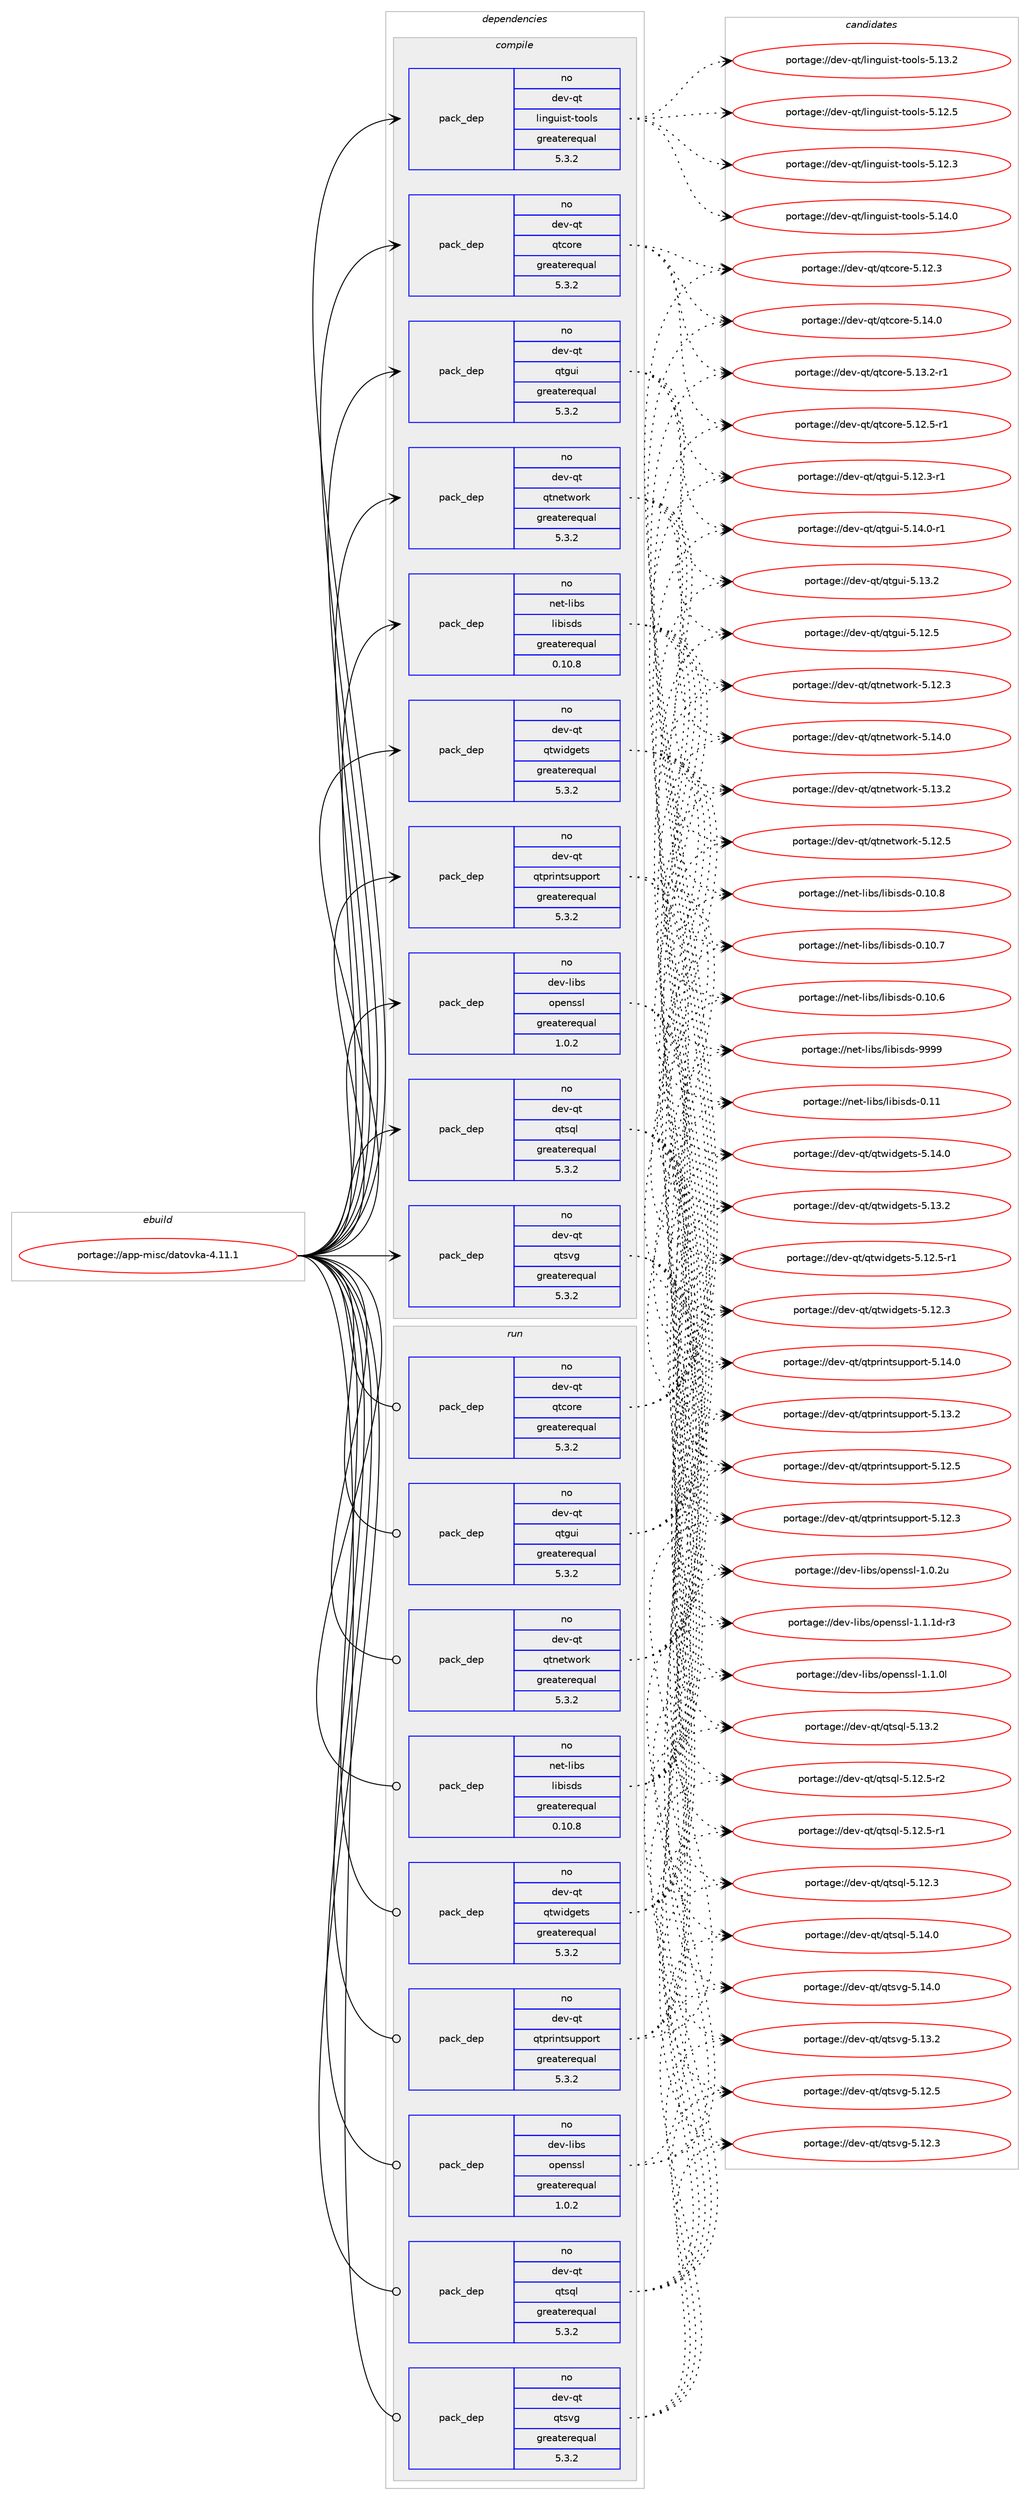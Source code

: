 digraph prolog {

# *************
# Graph options
# *************

newrank=true;
concentrate=true;
compound=true;
graph [rankdir=LR,fontname=Helvetica,fontsize=10,ranksep=1.5];#, ranksep=2.5, nodesep=0.2];
edge  [arrowhead=vee];
node  [fontname=Helvetica,fontsize=10];

# **********
# The ebuild
# **********

subgraph cluster_leftcol {
color=gray;
label=<<i>ebuild</i>>;
id [label="portage://app-misc/datovka-4.11.1", color=red, width=4, href="../app-misc/datovka-4.11.1.svg"];
}

# ****************
# The dependencies
# ****************

subgraph cluster_midcol {
color=gray;
label=<<i>dependencies</i>>;
subgraph cluster_compile {
fillcolor="#eeeeee";
style=filled;
label=<<i>compile</i>>;
subgraph pack461329 {
dependency613116 [label=<<TABLE BORDER="0" CELLBORDER="1" CELLSPACING="0" CELLPADDING="4" WIDTH="220"><TR><TD ROWSPAN="6" CELLPADDING="30">pack_dep</TD></TR><TR><TD WIDTH="110">no</TD></TR><TR><TD>dev-libs</TD></TR><TR><TD>openssl</TD></TR><TR><TD>greaterequal</TD></TR><TR><TD>1.0.2</TD></TR></TABLE>>, shape=none, color=blue];
}
id:e -> dependency613116:w [weight=20,style="solid",arrowhead="vee"];
subgraph pack461330 {
dependency613117 [label=<<TABLE BORDER="0" CELLBORDER="1" CELLSPACING="0" CELLPADDING="4" WIDTH="220"><TR><TD ROWSPAN="6" CELLPADDING="30">pack_dep</TD></TR><TR><TD WIDTH="110">no</TD></TR><TR><TD>dev-qt</TD></TR><TR><TD>linguist-tools</TD></TR><TR><TD>greaterequal</TD></TR><TR><TD>5.3.2</TD></TR></TABLE>>, shape=none, color=blue];
}
id:e -> dependency613117:w [weight=20,style="solid",arrowhead="vee"];
subgraph pack461331 {
dependency613118 [label=<<TABLE BORDER="0" CELLBORDER="1" CELLSPACING="0" CELLPADDING="4" WIDTH="220"><TR><TD ROWSPAN="6" CELLPADDING="30">pack_dep</TD></TR><TR><TD WIDTH="110">no</TD></TR><TR><TD>dev-qt</TD></TR><TR><TD>qtcore</TD></TR><TR><TD>greaterequal</TD></TR><TR><TD>5.3.2</TD></TR></TABLE>>, shape=none, color=blue];
}
id:e -> dependency613118:w [weight=20,style="solid",arrowhead="vee"];
subgraph pack461332 {
dependency613119 [label=<<TABLE BORDER="0" CELLBORDER="1" CELLSPACING="0" CELLPADDING="4" WIDTH="220"><TR><TD ROWSPAN="6" CELLPADDING="30">pack_dep</TD></TR><TR><TD WIDTH="110">no</TD></TR><TR><TD>dev-qt</TD></TR><TR><TD>qtgui</TD></TR><TR><TD>greaterequal</TD></TR><TR><TD>5.3.2</TD></TR></TABLE>>, shape=none, color=blue];
}
id:e -> dependency613119:w [weight=20,style="solid",arrowhead="vee"];
subgraph pack461333 {
dependency613120 [label=<<TABLE BORDER="0" CELLBORDER="1" CELLSPACING="0" CELLPADDING="4" WIDTH="220"><TR><TD ROWSPAN="6" CELLPADDING="30">pack_dep</TD></TR><TR><TD WIDTH="110">no</TD></TR><TR><TD>dev-qt</TD></TR><TR><TD>qtnetwork</TD></TR><TR><TD>greaterequal</TD></TR><TR><TD>5.3.2</TD></TR></TABLE>>, shape=none, color=blue];
}
id:e -> dependency613120:w [weight=20,style="solid",arrowhead="vee"];
subgraph pack461334 {
dependency613121 [label=<<TABLE BORDER="0" CELLBORDER="1" CELLSPACING="0" CELLPADDING="4" WIDTH="220"><TR><TD ROWSPAN="6" CELLPADDING="30">pack_dep</TD></TR><TR><TD WIDTH="110">no</TD></TR><TR><TD>dev-qt</TD></TR><TR><TD>qtprintsupport</TD></TR><TR><TD>greaterequal</TD></TR><TR><TD>5.3.2</TD></TR></TABLE>>, shape=none, color=blue];
}
id:e -> dependency613121:w [weight=20,style="solid",arrowhead="vee"];
subgraph pack461335 {
dependency613122 [label=<<TABLE BORDER="0" CELLBORDER="1" CELLSPACING="0" CELLPADDING="4" WIDTH="220"><TR><TD ROWSPAN="6" CELLPADDING="30">pack_dep</TD></TR><TR><TD WIDTH="110">no</TD></TR><TR><TD>dev-qt</TD></TR><TR><TD>qtsql</TD></TR><TR><TD>greaterequal</TD></TR><TR><TD>5.3.2</TD></TR></TABLE>>, shape=none, color=blue];
}
id:e -> dependency613122:w [weight=20,style="solid",arrowhead="vee"];
subgraph pack461336 {
dependency613123 [label=<<TABLE BORDER="0" CELLBORDER="1" CELLSPACING="0" CELLPADDING="4" WIDTH="220"><TR><TD ROWSPAN="6" CELLPADDING="30">pack_dep</TD></TR><TR><TD WIDTH="110">no</TD></TR><TR><TD>dev-qt</TD></TR><TR><TD>qtsvg</TD></TR><TR><TD>greaterequal</TD></TR><TR><TD>5.3.2</TD></TR></TABLE>>, shape=none, color=blue];
}
id:e -> dependency613123:w [weight=20,style="solid",arrowhead="vee"];
subgraph pack461337 {
dependency613124 [label=<<TABLE BORDER="0" CELLBORDER="1" CELLSPACING="0" CELLPADDING="4" WIDTH="220"><TR><TD ROWSPAN="6" CELLPADDING="30">pack_dep</TD></TR><TR><TD WIDTH="110">no</TD></TR><TR><TD>dev-qt</TD></TR><TR><TD>qtwidgets</TD></TR><TR><TD>greaterequal</TD></TR><TR><TD>5.3.2</TD></TR></TABLE>>, shape=none, color=blue];
}
id:e -> dependency613124:w [weight=20,style="solid",arrowhead="vee"];
subgraph pack461338 {
dependency613125 [label=<<TABLE BORDER="0" CELLBORDER="1" CELLSPACING="0" CELLPADDING="4" WIDTH="220"><TR><TD ROWSPAN="6" CELLPADDING="30">pack_dep</TD></TR><TR><TD WIDTH="110">no</TD></TR><TR><TD>net-libs</TD></TR><TR><TD>libisds</TD></TR><TR><TD>greaterequal</TD></TR><TR><TD>0.10.8</TD></TR></TABLE>>, shape=none, color=blue];
}
id:e -> dependency613125:w [weight=20,style="solid",arrowhead="vee"];
}
subgraph cluster_compileandrun {
fillcolor="#eeeeee";
style=filled;
label=<<i>compile and run</i>>;
}
subgraph cluster_run {
fillcolor="#eeeeee";
style=filled;
label=<<i>run</i>>;
subgraph pack461339 {
dependency613126 [label=<<TABLE BORDER="0" CELLBORDER="1" CELLSPACING="0" CELLPADDING="4" WIDTH="220"><TR><TD ROWSPAN="6" CELLPADDING="30">pack_dep</TD></TR><TR><TD WIDTH="110">no</TD></TR><TR><TD>dev-libs</TD></TR><TR><TD>openssl</TD></TR><TR><TD>greaterequal</TD></TR><TR><TD>1.0.2</TD></TR></TABLE>>, shape=none, color=blue];
}
id:e -> dependency613126:w [weight=20,style="solid",arrowhead="odot"];
subgraph pack461340 {
dependency613127 [label=<<TABLE BORDER="0" CELLBORDER="1" CELLSPACING="0" CELLPADDING="4" WIDTH="220"><TR><TD ROWSPAN="6" CELLPADDING="30">pack_dep</TD></TR><TR><TD WIDTH="110">no</TD></TR><TR><TD>dev-qt</TD></TR><TR><TD>qtcore</TD></TR><TR><TD>greaterequal</TD></TR><TR><TD>5.3.2</TD></TR></TABLE>>, shape=none, color=blue];
}
id:e -> dependency613127:w [weight=20,style="solid",arrowhead="odot"];
subgraph pack461341 {
dependency613128 [label=<<TABLE BORDER="0" CELLBORDER="1" CELLSPACING="0" CELLPADDING="4" WIDTH="220"><TR><TD ROWSPAN="6" CELLPADDING="30">pack_dep</TD></TR><TR><TD WIDTH="110">no</TD></TR><TR><TD>dev-qt</TD></TR><TR><TD>qtgui</TD></TR><TR><TD>greaterequal</TD></TR><TR><TD>5.3.2</TD></TR></TABLE>>, shape=none, color=blue];
}
id:e -> dependency613128:w [weight=20,style="solid",arrowhead="odot"];
subgraph pack461342 {
dependency613129 [label=<<TABLE BORDER="0" CELLBORDER="1" CELLSPACING="0" CELLPADDING="4" WIDTH="220"><TR><TD ROWSPAN="6" CELLPADDING="30">pack_dep</TD></TR><TR><TD WIDTH="110">no</TD></TR><TR><TD>dev-qt</TD></TR><TR><TD>qtnetwork</TD></TR><TR><TD>greaterequal</TD></TR><TR><TD>5.3.2</TD></TR></TABLE>>, shape=none, color=blue];
}
id:e -> dependency613129:w [weight=20,style="solid",arrowhead="odot"];
subgraph pack461343 {
dependency613130 [label=<<TABLE BORDER="0" CELLBORDER="1" CELLSPACING="0" CELLPADDING="4" WIDTH="220"><TR><TD ROWSPAN="6" CELLPADDING="30">pack_dep</TD></TR><TR><TD WIDTH="110">no</TD></TR><TR><TD>dev-qt</TD></TR><TR><TD>qtprintsupport</TD></TR><TR><TD>greaterequal</TD></TR><TR><TD>5.3.2</TD></TR></TABLE>>, shape=none, color=blue];
}
id:e -> dependency613130:w [weight=20,style="solid",arrowhead="odot"];
subgraph pack461344 {
dependency613131 [label=<<TABLE BORDER="0" CELLBORDER="1" CELLSPACING="0" CELLPADDING="4" WIDTH="220"><TR><TD ROWSPAN="6" CELLPADDING="30">pack_dep</TD></TR><TR><TD WIDTH="110">no</TD></TR><TR><TD>dev-qt</TD></TR><TR><TD>qtsql</TD></TR><TR><TD>greaterequal</TD></TR><TR><TD>5.3.2</TD></TR></TABLE>>, shape=none, color=blue];
}
id:e -> dependency613131:w [weight=20,style="solid",arrowhead="odot"];
subgraph pack461345 {
dependency613132 [label=<<TABLE BORDER="0" CELLBORDER="1" CELLSPACING="0" CELLPADDING="4" WIDTH="220"><TR><TD ROWSPAN="6" CELLPADDING="30">pack_dep</TD></TR><TR><TD WIDTH="110">no</TD></TR><TR><TD>dev-qt</TD></TR><TR><TD>qtsvg</TD></TR><TR><TD>greaterequal</TD></TR><TR><TD>5.3.2</TD></TR></TABLE>>, shape=none, color=blue];
}
id:e -> dependency613132:w [weight=20,style="solid",arrowhead="odot"];
subgraph pack461346 {
dependency613133 [label=<<TABLE BORDER="0" CELLBORDER="1" CELLSPACING="0" CELLPADDING="4" WIDTH="220"><TR><TD ROWSPAN="6" CELLPADDING="30">pack_dep</TD></TR><TR><TD WIDTH="110">no</TD></TR><TR><TD>dev-qt</TD></TR><TR><TD>qtwidgets</TD></TR><TR><TD>greaterequal</TD></TR><TR><TD>5.3.2</TD></TR></TABLE>>, shape=none, color=blue];
}
id:e -> dependency613133:w [weight=20,style="solid",arrowhead="odot"];
subgraph pack461347 {
dependency613134 [label=<<TABLE BORDER="0" CELLBORDER="1" CELLSPACING="0" CELLPADDING="4" WIDTH="220"><TR><TD ROWSPAN="6" CELLPADDING="30">pack_dep</TD></TR><TR><TD WIDTH="110">no</TD></TR><TR><TD>net-libs</TD></TR><TR><TD>libisds</TD></TR><TR><TD>greaterequal</TD></TR><TR><TD>0.10.8</TD></TR></TABLE>>, shape=none, color=blue];
}
id:e -> dependency613134:w [weight=20,style="solid",arrowhead="odot"];
}
}

# **************
# The candidates
# **************

subgraph cluster_choices {
rank=same;
color=gray;
label=<<i>candidates</i>>;

subgraph choice461329 {
color=black;
nodesep=1;
choice1001011184510810598115471111121011101151151084549464946491004511451 [label="portage://dev-libs/openssl-1.1.1d-r3", color=red, width=4,href="../dev-libs/openssl-1.1.1d-r3.svg"];
choice100101118451081059811547111112101110115115108454946494648108 [label="portage://dev-libs/openssl-1.1.0l", color=red, width=4,href="../dev-libs/openssl-1.1.0l.svg"];
choice100101118451081059811547111112101110115115108454946484650117 [label="portage://dev-libs/openssl-1.0.2u", color=red, width=4,href="../dev-libs/openssl-1.0.2u.svg"];
dependency613116:e -> choice1001011184510810598115471111121011101151151084549464946491004511451:w [style=dotted,weight="100"];
dependency613116:e -> choice100101118451081059811547111112101110115115108454946494648108:w [style=dotted,weight="100"];
dependency613116:e -> choice100101118451081059811547111112101110115115108454946484650117:w [style=dotted,weight="100"];
}
subgraph choice461330 {
color=black;
nodesep=1;
choice10010111845113116471081051101031171051151164511611111110811545534649524648 [label="portage://dev-qt/linguist-tools-5.14.0", color=red, width=4,href="../dev-qt/linguist-tools-5.14.0.svg"];
choice10010111845113116471081051101031171051151164511611111110811545534649514650 [label="portage://dev-qt/linguist-tools-5.13.2", color=red, width=4,href="../dev-qt/linguist-tools-5.13.2.svg"];
choice10010111845113116471081051101031171051151164511611111110811545534649504653 [label="portage://dev-qt/linguist-tools-5.12.5", color=red, width=4,href="../dev-qt/linguist-tools-5.12.5.svg"];
choice10010111845113116471081051101031171051151164511611111110811545534649504651 [label="portage://dev-qt/linguist-tools-5.12.3", color=red, width=4,href="../dev-qt/linguist-tools-5.12.3.svg"];
dependency613117:e -> choice10010111845113116471081051101031171051151164511611111110811545534649524648:w [style=dotted,weight="100"];
dependency613117:e -> choice10010111845113116471081051101031171051151164511611111110811545534649514650:w [style=dotted,weight="100"];
dependency613117:e -> choice10010111845113116471081051101031171051151164511611111110811545534649504653:w [style=dotted,weight="100"];
dependency613117:e -> choice10010111845113116471081051101031171051151164511611111110811545534649504651:w [style=dotted,weight="100"];
}
subgraph choice461331 {
color=black;
nodesep=1;
choice10010111845113116471131169911111410145534649524648 [label="portage://dev-qt/qtcore-5.14.0", color=red, width=4,href="../dev-qt/qtcore-5.14.0.svg"];
choice100101118451131164711311699111114101455346495146504511449 [label="portage://dev-qt/qtcore-5.13.2-r1", color=red, width=4,href="../dev-qt/qtcore-5.13.2-r1.svg"];
choice100101118451131164711311699111114101455346495046534511449 [label="portage://dev-qt/qtcore-5.12.5-r1", color=red, width=4,href="../dev-qt/qtcore-5.12.5-r1.svg"];
choice10010111845113116471131169911111410145534649504651 [label="portage://dev-qt/qtcore-5.12.3", color=red, width=4,href="../dev-qt/qtcore-5.12.3.svg"];
dependency613118:e -> choice10010111845113116471131169911111410145534649524648:w [style=dotted,weight="100"];
dependency613118:e -> choice100101118451131164711311699111114101455346495146504511449:w [style=dotted,weight="100"];
dependency613118:e -> choice100101118451131164711311699111114101455346495046534511449:w [style=dotted,weight="100"];
dependency613118:e -> choice10010111845113116471131169911111410145534649504651:w [style=dotted,weight="100"];
}
subgraph choice461332 {
color=black;
nodesep=1;
choice1001011184511311647113116103117105455346495246484511449 [label="portage://dev-qt/qtgui-5.14.0-r1", color=red, width=4,href="../dev-qt/qtgui-5.14.0-r1.svg"];
choice100101118451131164711311610311710545534649514650 [label="portage://dev-qt/qtgui-5.13.2", color=red, width=4,href="../dev-qt/qtgui-5.13.2.svg"];
choice100101118451131164711311610311710545534649504653 [label="portage://dev-qt/qtgui-5.12.5", color=red, width=4,href="../dev-qt/qtgui-5.12.5.svg"];
choice1001011184511311647113116103117105455346495046514511449 [label="portage://dev-qt/qtgui-5.12.3-r1", color=red, width=4,href="../dev-qt/qtgui-5.12.3-r1.svg"];
dependency613119:e -> choice1001011184511311647113116103117105455346495246484511449:w [style=dotted,weight="100"];
dependency613119:e -> choice100101118451131164711311610311710545534649514650:w [style=dotted,weight="100"];
dependency613119:e -> choice100101118451131164711311610311710545534649504653:w [style=dotted,weight="100"];
dependency613119:e -> choice1001011184511311647113116103117105455346495046514511449:w [style=dotted,weight="100"];
}
subgraph choice461333 {
color=black;
nodesep=1;
choice100101118451131164711311611010111611911111410745534649524648 [label="portage://dev-qt/qtnetwork-5.14.0", color=red, width=4,href="../dev-qt/qtnetwork-5.14.0.svg"];
choice100101118451131164711311611010111611911111410745534649514650 [label="portage://dev-qt/qtnetwork-5.13.2", color=red, width=4,href="../dev-qt/qtnetwork-5.13.2.svg"];
choice100101118451131164711311611010111611911111410745534649504653 [label="portage://dev-qt/qtnetwork-5.12.5", color=red, width=4,href="../dev-qt/qtnetwork-5.12.5.svg"];
choice100101118451131164711311611010111611911111410745534649504651 [label="portage://dev-qt/qtnetwork-5.12.3", color=red, width=4,href="../dev-qt/qtnetwork-5.12.3.svg"];
dependency613120:e -> choice100101118451131164711311611010111611911111410745534649524648:w [style=dotted,weight="100"];
dependency613120:e -> choice100101118451131164711311611010111611911111410745534649514650:w [style=dotted,weight="100"];
dependency613120:e -> choice100101118451131164711311611010111611911111410745534649504653:w [style=dotted,weight="100"];
dependency613120:e -> choice100101118451131164711311611010111611911111410745534649504651:w [style=dotted,weight="100"];
}
subgraph choice461334 {
color=black;
nodesep=1;
choice100101118451131164711311611211410511011611511711211211111411645534649524648 [label="portage://dev-qt/qtprintsupport-5.14.0", color=red, width=4,href="../dev-qt/qtprintsupport-5.14.0.svg"];
choice100101118451131164711311611211410511011611511711211211111411645534649514650 [label="portage://dev-qt/qtprintsupport-5.13.2", color=red, width=4,href="../dev-qt/qtprintsupport-5.13.2.svg"];
choice100101118451131164711311611211410511011611511711211211111411645534649504653 [label="portage://dev-qt/qtprintsupport-5.12.5", color=red, width=4,href="../dev-qt/qtprintsupport-5.12.5.svg"];
choice100101118451131164711311611211410511011611511711211211111411645534649504651 [label="portage://dev-qt/qtprintsupport-5.12.3", color=red, width=4,href="../dev-qt/qtprintsupport-5.12.3.svg"];
dependency613121:e -> choice100101118451131164711311611211410511011611511711211211111411645534649524648:w [style=dotted,weight="100"];
dependency613121:e -> choice100101118451131164711311611211410511011611511711211211111411645534649514650:w [style=dotted,weight="100"];
dependency613121:e -> choice100101118451131164711311611211410511011611511711211211111411645534649504653:w [style=dotted,weight="100"];
dependency613121:e -> choice100101118451131164711311611211410511011611511711211211111411645534649504651:w [style=dotted,weight="100"];
}
subgraph choice461335 {
color=black;
nodesep=1;
choice100101118451131164711311611511310845534649524648 [label="portage://dev-qt/qtsql-5.14.0", color=red, width=4,href="../dev-qt/qtsql-5.14.0.svg"];
choice100101118451131164711311611511310845534649514650 [label="portage://dev-qt/qtsql-5.13.2", color=red, width=4,href="../dev-qt/qtsql-5.13.2.svg"];
choice1001011184511311647113116115113108455346495046534511450 [label="portage://dev-qt/qtsql-5.12.5-r2", color=red, width=4,href="../dev-qt/qtsql-5.12.5-r2.svg"];
choice1001011184511311647113116115113108455346495046534511449 [label="portage://dev-qt/qtsql-5.12.5-r1", color=red, width=4,href="../dev-qt/qtsql-5.12.5-r1.svg"];
choice100101118451131164711311611511310845534649504651 [label="portage://dev-qt/qtsql-5.12.3", color=red, width=4,href="../dev-qt/qtsql-5.12.3.svg"];
dependency613122:e -> choice100101118451131164711311611511310845534649524648:w [style=dotted,weight="100"];
dependency613122:e -> choice100101118451131164711311611511310845534649514650:w [style=dotted,weight="100"];
dependency613122:e -> choice1001011184511311647113116115113108455346495046534511450:w [style=dotted,weight="100"];
dependency613122:e -> choice1001011184511311647113116115113108455346495046534511449:w [style=dotted,weight="100"];
dependency613122:e -> choice100101118451131164711311611511310845534649504651:w [style=dotted,weight="100"];
}
subgraph choice461336 {
color=black;
nodesep=1;
choice100101118451131164711311611511810345534649524648 [label="portage://dev-qt/qtsvg-5.14.0", color=red, width=4,href="../dev-qt/qtsvg-5.14.0.svg"];
choice100101118451131164711311611511810345534649514650 [label="portage://dev-qt/qtsvg-5.13.2", color=red, width=4,href="../dev-qt/qtsvg-5.13.2.svg"];
choice100101118451131164711311611511810345534649504653 [label="portage://dev-qt/qtsvg-5.12.5", color=red, width=4,href="../dev-qt/qtsvg-5.12.5.svg"];
choice100101118451131164711311611511810345534649504651 [label="portage://dev-qt/qtsvg-5.12.3", color=red, width=4,href="../dev-qt/qtsvg-5.12.3.svg"];
dependency613123:e -> choice100101118451131164711311611511810345534649524648:w [style=dotted,weight="100"];
dependency613123:e -> choice100101118451131164711311611511810345534649514650:w [style=dotted,weight="100"];
dependency613123:e -> choice100101118451131164711311611511810345534649504653:w [style=dotted,weight="100"];
dependency613123:e -> choice100101118451131164711311611511810345534649504651:w [style=dotted,weight="100"];
}
subgraph choice461337 {
color=black;
nodesep=1;
choice100101118451131164711311611910510010310111611545534649524648 [label="portage://dev-qt/qtwidgets-5.14.0", color=red, width=4,href="../dev-qt/qtwidgets-5.14.0.svg"];
choice100101118451131164711311611910510010310111611545534649514650 [label="portage://dev-qt/qtwidgets-5.13.2", color=red, width=4,href="../dev-qt/qtwidgets-5.13.2.svg"];
choice1001011184511311647113116119105100103101116115455346495046534511449 [label="portage://dev-qt/qtwidgets-5.12.5-r1", color=red, width=4,href="../dev-qt/qtwidgets-5.12.5-r1.svg"];
choice100101118451131164711311611910510010310111611545534649504651 [label="portage://dev-qt/qtwidgets-5.12.3", color=red, width=4,href="../dev-qt/qtwidgets-5.12.3.svg"];
dependency613124:e -> choice100101118451131164711311611910510010310111611545534649524648:w [style=dotted,weight="100"];
dependency613124:e -> choice100101118451131164711311611910510010310111611545534649514650:w [style=dotted,weight="100"];
dependency613124:e -> choice1001011184511311647113116119105100103101116115455346495046534511449:w [style=dotted,weight="100"];
dependency613124:e -> choice100101118451131164711311611910510010310111611545534649504651:w [style=dotted,weight="100"];
}
subgraph choice461338 {
color=black;
nodesep=1;
choice110101116451081059811547108105981051151001154557575757 [label="portage://net-libs/libisds-9999", color=red, width=4,href="../net-libs/libisds-9999.svg"];
choice110101116451081059811547108105981051151001154548464949 [label="portage://net-libs/libisds-0.11", color=red, width=4,href="../net-libs/libisds-0.11.svg"];
choice1101011164510810598115471081059810511510011545484649484656 [label="portage://net-libs/libisds-0.10.8", color=red, width=4,href="../net-libs/libisds-0.10.8.svg"];
choice1101011164510810598115471081059810511510011545484649484655 [label="portage://net-libs/libisds-0.10.7", color=red, width=4,href="../net-libs/libisds-0.10.7.svg"];
choice1101011164510810598115471081059810511510011545484649484654 [label="portage://net-libs/libisds-0.10.6", color=red, width=4,href="../net-libs/libisds-0.10.6.svg"];
dependency613125:e -> choice110101116451081059811547108105981051151001154557575757:w [style=dotted,weight="100"];
dependency613125:e -> choice110101116451081059811547108105981051151001154548464949:w [style=dotted,weight="100"];
dependency613125:e -> choice1101011164510810598115471081059810511510011545484649484656:w [style=dotted,weight="100"];
dependency613125:e -> choice1101011164510810598115471081059810511510011545484649484655:w [style=dotted,weight="100"];
dependency613125:e -> choice1101011164510810598115471081059810511510011545484649484654:w [style=dotted,weight="100"];
}
subgraph choice461339 {
color=black;
nodesep=1;
choice1001011184510810598115471111121011101151151084549464946491004511451 [label="portage://dev-libs/openssl-1.1.1d-r3", color=red, width=4,href="../dev-libs/openssl-1.1.1d-r3.svg"];
choice100101118451081059811547111112101110115115108454946494648108 [label="portage://dev-libs/openssl-1.1.0l", color=red, width=4,href="../dev-libs/openssl-1.1.0l.svg"];
choice100101118451081059811547111112101110115115108454946484650117 [label="portage://dev-libs/openssl-1.0.2u", color=red, width=4,href="../dev-libs/openssl-1.0.2u.svg"];
dependency613126:e -> choice1001011184510810598115471111121011101151151084549464946491004511451:w [style=dotted,weight="100"];
dependency613126:e -> choice100101118451081059811547111112101110115115108454946494648108:w [style=dotted,weight="100"];
dependency613126:e -> choice100101118451081059811547111112101110115115108454946484650117:w [style=dotted,weight="100"];
}
subgraph choice461340 {
color=black;
nodesep=1;
choice10010111845113116471131169911111410145534649524648 [label="portage://dev-qt/qtcore-5.14.0", color=red, width=4,href="../dev-qt/qtcore-5.14.0.svg"];
choice100101118451131164711311699111114101455346495146504511449 [label="portage://dev-qt/qtcore-5.13.2-r1", color=red, width=4,href="../dev-qt/qtcore-5.13.2-r1.svg"];
choice100101118451131164711311699111114101455346495046534511449 [label="portage://dev-qt/qtcore-5.12.5-r1", color=red, width=4,href="../dev-qt/qtcore-5.12.5-r1.svg"];
choice10010111845113116471131169911111410145534649504651 [label="portage://dev-qt/qtcore-5.12.3", color=red, width=4,href="../dev-qt/qtcore-5.12.3.svg"];
dependency613127:e -> choice10010111845113116471131169911111410145534649524648:w [style=dotted,weight="100"];
dependency613127:e -> choice100101118451131164711311699111114101455346495146504511449:w [style=dotted,weight="100"];
dependency613127:e -> choice100101118451131164711311699111114101455346495046534511449:w [style=dotted,weight="100"];
dependency613127:e -> choice10010111845113116471131169911111410145534649504651:w [style=dotted,weight="100"];
}
subgraph choice461341 {
color=black;
nodesep=1;
choice1001011184511311647113116103117105455346495246484511449 [label="portage://dev-qt/qtgui-5.14.0-r1", color=red, width=4,href="../dev-qt/qtgui-5.14.0-r1.svg"];
choice100101118451131164711311610311710545534649514650 [label="portage://dev-qt/qtgui-5.13.2", color=red, width=4,href="../dev-qt/qtgui-5.13.2.svg"];
choice100101118451131164711311610311710545534649504653 [label="portage://dev-qt/qtgui-5.12.5", color=red, width=4,href="../dev-qt/qtgui-5.12.5.svg"];
choice1001011184511311647113116103117105455346495046514511449 [label="portage://dev-qt/qtgui-5.12.3-r1", color=red, width=4,href="../dev-qt/qtgui-5.12.3-r1.svg"];
dependency613128:e -> choice1001011184511311647113116103117105455346495246484511449:w [style=dotted,weight="100"];
dependency613128:e -> choice100101118451131164711311610311710545534649514650:w [style=dotted,weight="100"];
dependency613128:e -> choice100101118451131164711311610311710545534649504653:w [style=dotted,weight="100"];
dependency613128:e -> choice1001011184511311647113116103117105455346495046514511449:w [style=dotted,weight="100"];
}
subgraph choice461342 {
color=black;
nodesep=1;
choice100101118451131164711311611010111611911111410745534649524648 [label="portage://dev-qt/qtnetwork-5.14.0", color=red, width=4,href="../dev-qt/qtnetwork-5.14.0.svg"];
choice100101118451131164711311611010111611911111410745534649514650 [label="portage://dev-qt/qtnetwork-5.13.2", color=red, width=4,href="../dev-qt/qtnetwork-5.13.2.svg"];
choice100101118451131164711311611010111611911111410745534649504653 [label="portage://dev-qt/qtnetwork-5.12.5", color=red, width=4,href="../dev-qt/qtnetwork-5.12.5.svg"];
choice100101118451131164711311611010111611911111410745534649504651 [label="portage://dev-qt/qtnetwork-5.12.3", color=red, width=4,href="../dev-qt/qtnetwork-5.12.3.svg"];
dependency613129:e -> choice100101118451131164711311611010111611911111410745534649524648:w [style=dotted,weight="100"];
dependency613129:e -> choice100101118451131164711311611010111611911111410745534649514650:w [style=dotted,weight="100"];
dependency613129:e -> choice100101118451131164711311611010111611911111410745534649504653:w [style=dotted,weight="100"];
dependency613129:e -> choice100101118451131164711311611010111611911111410745534649504651:w [style=dotted,weight="100"];
}
subgraph choice461343 {
color=black;
nodesep=1;
choice100101118451131164711311611211410511011611511711211211111411645534649524648 [label="portage://dev-qt/qtprintsupport-5.14.0", color=red, width=4,href="../dev-qt/qtprintsupport-5.14.0.svg"];
choice100101118451131164711311611211410511011611511711211211111411645534649514650 [label="portage://dev-qt/qtprintsupport-5.13.2", color=red, width=4,href="../dev-qt/qtprintsupport-5.13.2.svg"];
choice100101118451131164711311611211410511011611511711211211111411645534649504653 [label="portage://dev-qt/qtprintsupport-5.12.5", color=red, width=4,href="../dev-qt/qtprintsupport-5.12.5.svg"];
choice100101118451131164711311611211410511011611511711211211111411645534649504651 [label="portage://dev-qt/qtprintsupport-5.12.3", color=red, width=4,href="../dev-qt/qtprintsupport-5.12.3.svg"];
dependency613130:e -> choice100101118451131164711311611211410511011611511711211211111411645534649524648:w [style=dotted,weight="100"];
dependency613130:e -> choice100101118451131164711311611211410511011611511711211211111411645534649514650:w [style=dotted,weight="100"];
dependency613130:e -> choice100101118451131164711311611211410511011611511711211211111411645534649504653:w [style=dotted,weight="100"];
dependency613130:e -> choice100101118451131164711311611211410511011611511711211211111411645534649504651:w [style=dotted,weight="100"];
}
subgraph choice461344 {
color=black;
nodesep=1;
choice100101118451131164711311611511310845534649524648 [label="portage://dev-qt/qtsql-5.14.0", color=red, width=4,href="../dev-qt/qtsql-5.14.0.svg"];
choice100101118451131164711311611511310845534649514650 [label="portage://dev-qt/qtsql-5.13.2", color=red, width=4,href="../dev-qt/qtsql-5.13.2.svg"];
choice1001011184511311647113116115113108455346495046534511450 [label="portage://dev-qt/qtsql-5.12.5-r2", color=red, width=4,href="../dev-qt/qtsql-5.12.5-r2.svg"];
choice1001011184511311647113116115113108455346495046534511449 [label="portage://dev-qt/qtsql-5.12.5-r1", color=red, width=4,href="../dev-qt/qtsql-5.12.5-r1.svg"];
choice100101118451131164711311611511310845534649504651 [label="portage://dev-qt/qtsql-5.12.3", color=red, width=4,href="../dev-qt/qtsql-5.12.3.svg"];
dependency613131:e -> choice100101118451131164711311611511310845534649524648:w [style=dotted,weight="100"];
dependency613131:e -> choice100101118451131164711311611511310845534649514650:w [style=dotted,weight="100"];
dependency613131:e -> choice1001011184511311647113116115113108455346495046534511450:w [style=dotted,weight="100"];
dependency613131:e -> choice1001011184511311647113116115113108455346495046534511449:w [style=dotted,weight="100"];
dependency613131:e -> choice100101118451131164711311611511310845534649504651:w [style=dotted,weight="100"];
}
subgraph choice461345 {
color=black;
nodesep=1;
choice100101118451131164711311611511810345534649524648 [label="portage://dev-qt/qtsvg-5.14.0", color=red, width=4,href="../dev-qt/qtsvg-5.14.0.svg"];
choice100101118451131164711311611511810345534649514650 [label="portage://dev-qt/qtsvg-5.13.2", color=red, width=4,href="../dev-qt/qtsvg-5.13.2.svg"];
choice100101118451131164711311611511810345534649504653 [label="portage://dev-qt/qtsvg-5.12.5", color=red, width=4,href="../dev-qt/qtsvg-5.12.5.svg"];
choice100101118451131164711311611511810345534649504651 [label="portage://dev-qt/qtsvg-5.12.3", color=red, width=4,href="../dev-qt/qtsvg-5.12.3.svg"];
dependency613132:e -> choice100101118451131164711311611511810345534649524648:w [style=dotted,weight="100"];
dependency613132:e -> choice100101118451131164711311611511810345534649514650:w [style=dotted,weight="100"];
dependency613132:e -> choice100101118451131164711311611511810345534649504653:w [style=dotted,weight="100"];
dependency613132:e -> choice100101118451131164711311611511810345534649504651:w [style=dotted,weight="100"];
}
subgraph choice461346 {
color=black;
nodesep=1;
choice100101118451131164711311611910510010310111611545534649524648 [label="portage://dev-qt/qtwidgets-5.14.0", color=red, width=4,href="../dev-qt/qtwidgets-5.14.0.svg"];
choice100101118451131164711311611910510010310111611545534649514650 [label="portage://dev-qt/qtwidgets-5.13.2", color=red, width=4,href="../dev-qt/qtwidgets-5.13.2.svg"];
choice1001011184511311647113116119105100103101116115455346495046534511449 [label="portage://dev-qt/qtwidgets-5.12.5-r1", color=red, width=4,href="../dev-qt/qtwidgets-5.12.5-r1.svg"];
choice100101118451131164711311611910510010310111611545534649504651 [label="portage://dev-qt/qtwidgets-5.12.3", color=red, width=4,href="../dev-qt/qtwidgets-5.12.3.svg"];
dependency613133:e -> choice100101118451131164711311611910510010310111611545534649524648:w [style=dotted,weight="100"];
dependency613133:e -> choice100101118451131164711311611910510010310111611545534649514650:w [style=dotted,weight="100"];
dependency613133:e -> choice1001011184511311647113116119105100103101116115455346495046534511449:w [style=dotted,weight="100"];
dependency613133:e -> choice100101118451131164711311611910510010310111611545534649504651:w [style=dotted,weight="100"];
}
subgraph choice461347 {
color=black;
nodesep=1;
choice110101116451081059811547108105981051151001154557575757 [label="portage://net-libs/libisds-9999", color=red, width=4,href="../net-libs/libisds-9999.svg"];
choice110101116451081059811547108105981051151001154548464949 [label="portage://net-libs/libisds-0.11", color=red, width=4,href="../net-libs/libisds-0.11.svg"];
choice1101011164510810598115471081059810511510011545484649484656 [label="portage://net-libs/libisds-0.10.8", color=red, width=4,href="../net-libs/libisds-0.10.8.svg"];
choice1101011164510810598115471081059810511510011545484649484655 [label="portage://net-libs/libisds-0.10.7", color=red, width=4,href="../net-libs/libisds-0.10.7.svg"];
choice1101011164510810598115471081059810511510011545484649484654 [label="portage://net-libs/libisds-0.10.6", color=red, width=4,href="../net-libs/libisds-0.10.6.svg"];
dependency613134:e -> choice110101116451081059811547108105981051151001154557575757:w [style=dotted,weight="100"];
dependency613134:e -> choice110101116451081059811547108105981051151001154548464949:w [style=dotted,weight="100"];
dependency613134:e -> choice1101011164510810598115471081059810511510011545484649484656:w [style=dotted,weight="100"];
dependency613134:e -> choice1101011164510810598115471081059810511510011545484649484655:w [style=dotted,weight="100"];
dependency613134:e -> choice1101011164510810598115471081059810511510011545484649484654:w [style=dotted,weight="100"];
}
}

}
